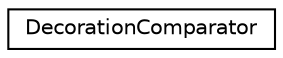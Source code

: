 digraph "Graphical Class Hierarchy"
{
 // LATEX_PDF_SIZE
  edge [fontname="Helvetica",fontsize="10",labelfontname="Helvetica",labelfontsize="10"];
  node [fontname="Helvetica",fontsize="10",shape=record];
  rankdir="LR";
  Node0 [label="DecorationComparator",height=0.2,width=0.4,color="black", fillcolor="white", style="filled",URL="$classDecorationComparator.html",tooltip=" "];
}
